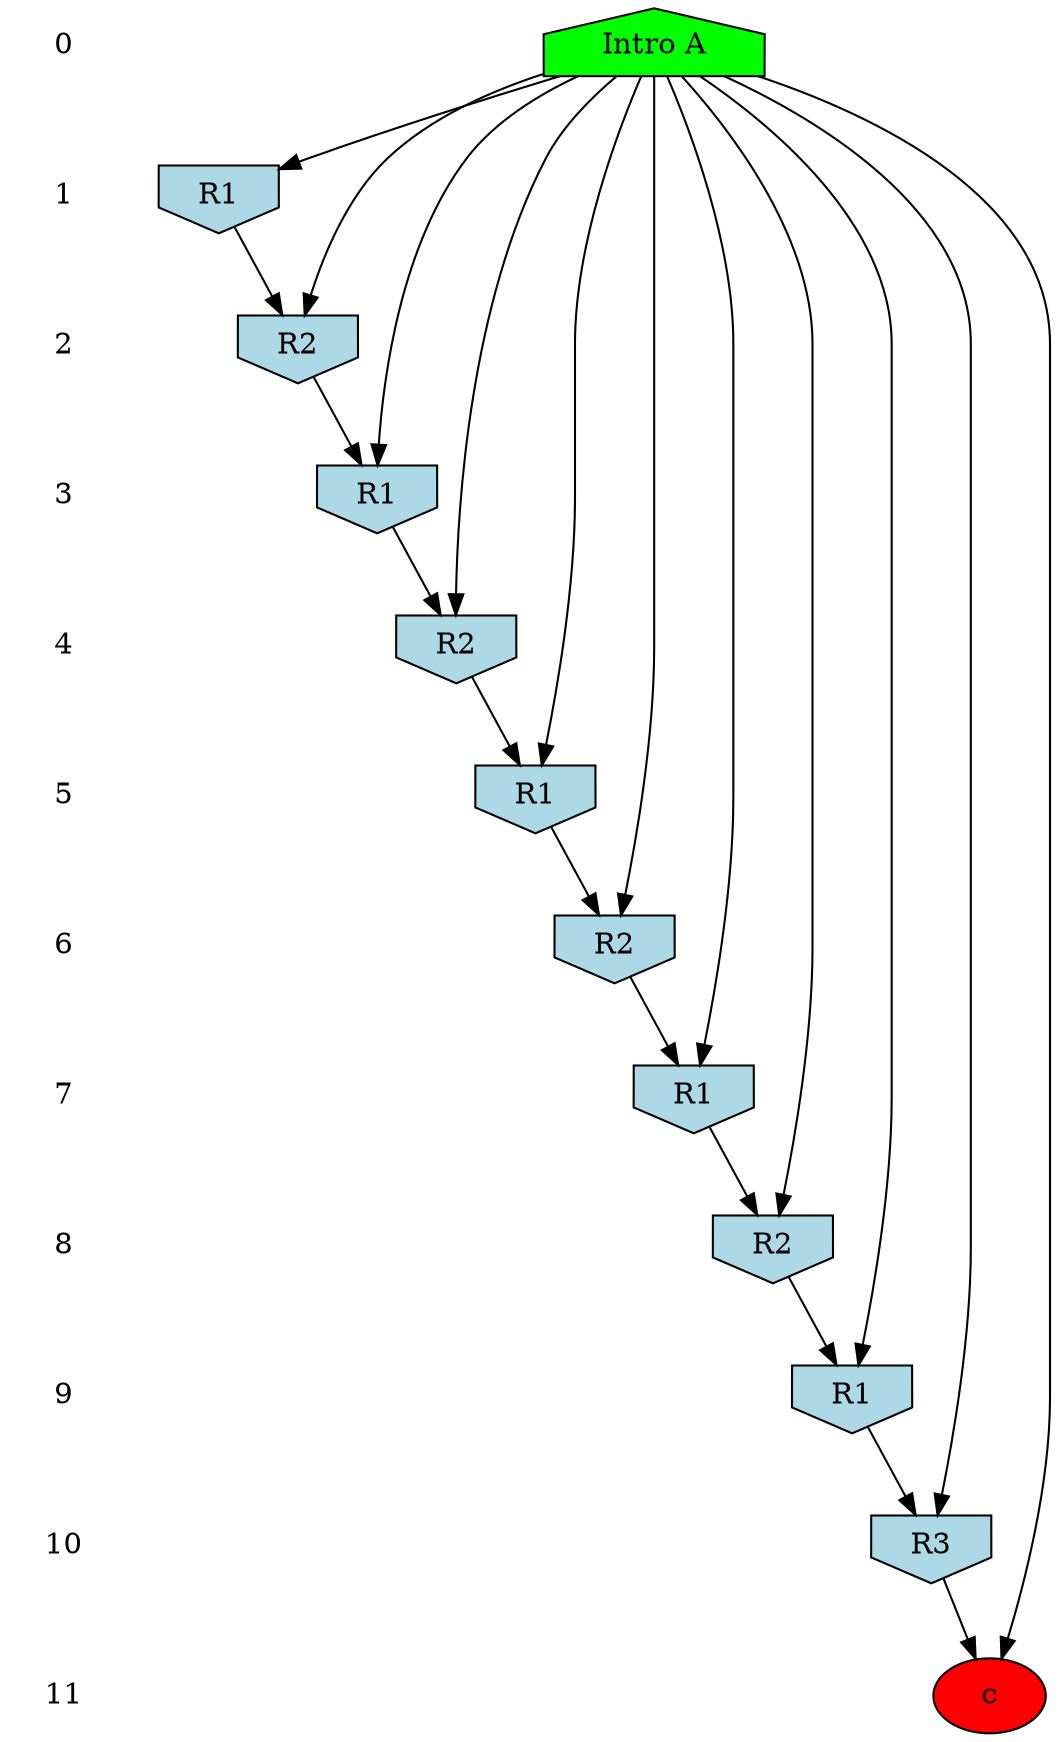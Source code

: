 /* Compression of 10 causal flows obtained in average at 3.652983E+00 t.u */
/* Compressed causal flows were: [26;37;68;76;78;84;85;88;90;100] */
digraph G{
 ranksep=.5 ; 
{ rank = same ; "0" [shape=plaintext] ; node_1 [label ="Intro A", shape=house, style=filled, fillcolor=green] ;
}
{ rank = same ; "1" [shape=plaintext] ; node_2 [label="R1", shape=invhouse, style=filled, fillcolor = lightblue] ;
}
{ rank = same ; "2" [shape=plaintext] ; node_3 [label="R2", shape=invhouse, style=filled, fillcolor = lightblue] ;
}
{ rank = same ; "3" [shape=plaintext] ; node_4 [label="R1", shape=invhouse, style=filled, fillcolor = lightblue] ;
}
{ rank = same ; "4" [shape=plaintext] ; node_5 [label="R2", shape=invhouse, style=filled, fillcolor = lightblue] ;
}
{ rank = same ; "5" [shape=plaintext] ; node_6 [label="R1", shape=invhouse, style=filled, fillcolor = lightblue] ;
}
{ rank = same ; "6" [shape=plaintext] ; node_7 [label="R2", shape=invhouse, style=filled, fillcolor = lightblue] ;
}
{ rank = same ; "7" [shape=plaintext] ; node_8 [label="R1", shape=invhouse, style=filled, fillcolor = lightblue] ;
}
{ rank = same ; "8" [shape=plaintext] ; node_9 [label="R2", shape=invhouse, style=filled, fillcolor = lightblue] ;
}
{ rank = same ; "9" [shape=plaintext] ; node_10 [label="R1", shape=invhouse, style=filled, fillcolor = lightblue] ;
}
{ rank = same ; "10" [shape=plaintext] ; node_11 [label="R3", shape=invhouse, style=filled, fillcolor = lightblue] ;
}
{ rank = same ; "11" [shape=plaintext] ; node_12 [label ="c", style=filled, fillcolor=red] ;
}
"0" -> "1" [style="invis"]; 
"1" -> "2" [style="invis"]; 
"2" -> "3" [style="invis"]; 
"3" -> "4" [style="invis"]; 
"4" -> "5" [style="invis"]; 
"5" -> "6" [style="invis"]; 
"6" -> "7" [style="invis"]; 
"7" -> "8" [style="invis"]; 
"8" -> "9" [style="invis"]; 
"9" -> "10" [style="invis"]; 
"10" -> "11" [style="invis"]; 
node_1 -> node_2
node_1 -> node_3
node_2 -> node_3
node_1 -> node_4
node_3 -> node_4
node_1 -> node_5
node_4 -> node_5
node_1 -> node_6
node_5 -> node_6
node_1 -> node_7
node_6 -> node_7
node_1 -> node_8
node_7 -> node_8
node_1 -> node_9
node_8 -> node_9
node_1 -> node_10
node_9 -> node_10
node_1 -> node_11
node_10 -> node_11
node_1 -> node_12
node_11 -> node_12
}
/*
 Dot generation time: 0.000079
*/
